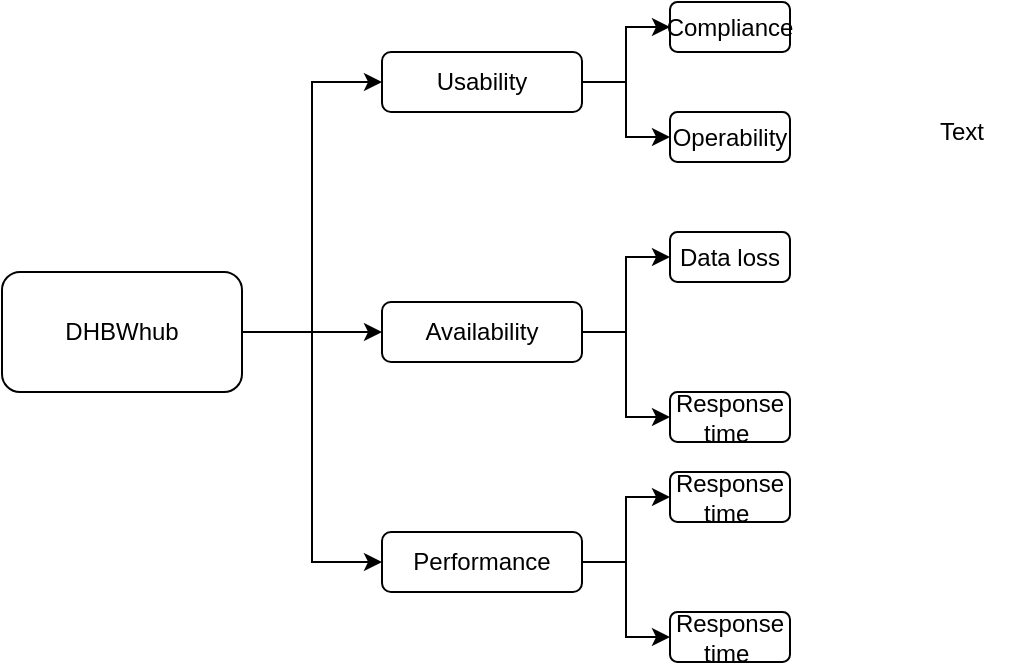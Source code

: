 <mxfile version="22.1.4" type="github">
  <diagram name="Seite-1" id="CLmP0bIiRg5l0suLkZcy">
    <mxGraphModel dx="1050" dy="585" grid="1" gridSize="10" guides="1" tooltips="1" connect="1" arrows="1" fold="1" page="1" pageScale="1" pageWidth="827" pageHeight="1169" math="0" shadow="0">
      <root>
        <mxCell id="0" />
        <mxCell id="1" parent="0" />
        <mxCell id="_P5Nw4X9jScVsucTwRtx-12" style="edgeStyle=orthogonalEdgeStyle;rounded=0;orthogonalLoop=1;jettySize=auto;html=1;exitX=1;exitY=0.5;exitDx=0;exitDy=0;entryX=0;entryY=0.5;entryDx=0;entryDy=0;" parent="1" source="_P5Nw4X9jScVsucTwRtx-1" target="_P5Nw4X9jScVsucTwRtx-2" edge="1">
          <mxGeometry relative="1" as="geometry" />
        </mxCell>
        <mxCell id="_P5Nw4X9jScVsucTwRtx-14" style="edgeStyle=orthogonalEdgeStyle;rounded=0;orthogonalLoop=1;jettySize=auto;html=1;exitX=1;exitY=0.5;exitDx=0;exitDy=0;entryX=0;entryY=0.5;entryDx=0;entryDy=0;" parent="1" source="_P5Nw4X9jScVsucTwRtx-1" target="_P5Nw4X9jScVsucTwRtx-3" edge="1">
          <mxGeometry relative="1" as="geometry" />
        </mxCell>
        <mxCell id="_P5Nw4X9jScVsucTwRtx-15" style="edgeStyle=orthogonalEdgeStyle;rounded=0;orthogonalLoop=1;jettySize=auto;html=1;exitX=1;exitY=0.5;exitDx=0;exitDy=0;entryX=0;entryY=0.5;entryDx=0;entryDy=0;" parent="1" source="_P5Nw4X9jScVsucTwRtx-1" target="_P5Nw4X9jScVsucTwRtx-4" edge="1">
          <mxGeometry relative="1" as="geometry" />
        </mxCell>
        <mxCell id="_P5Nw4X9jScVsucTwRtx-1" value="DHBWhub" style="rounded=1;whiteSpace=wrap;html=1;" parent="1" vertex="1">
          <mxGeometry x="50" y="220" width="120" height="60" as="geometry" />
        </mxCell>
        <mxCell id="_P5Nw4X9jScVsucTwRtx-9" style="edgeStyle=orthogonalEdgeStyle;rounded=0;orthogonalLoop=1;jettySize=auto;html=1;exitX=1;exitY=0.5;exitDx=0;exitDy=0;entryX=0;entryY=0.5;entryDx=0;entryDy=0;" parent="1" source="_P5Nw4X9jScVsucTwRtx-2" target="_P5Nw4X9jScVsucTwRtx-8" edge="1">
          <mxGeometry relative="1" as="geometry" />
        </mxCell>
        <mxCell id="_P5Nw4X9jScVsucTwRtx-11" style="edgeStyle=orthogonalEdgeStyle;rounded=0;orthogonalLoop=1;jettySize=auto;html=1;exitX=1;exitY=0.5;exitDx=0;exitDy=0;entryX=0;entryY=0.5;entryDx=0;entryDy=0;" parent="1" source="_P5Nw4X9jScVsucTwRtx-2" target="_P5Nw4X9jScVsucTwRtx-10" edge="1">
          <mxGeometry relative="1" as="geometry" />
        </mxCell>
        <mxCell id="_P5Nw4X9jScVsucTwRtx-2" value="Usability" style="rounded=1;whiteSpace=wrap;html=1;" parent="1" vertex="1">
          <mxGeometry x="240" y="110" width="100" height="30" as="geometry" />
        </mxCell>
        <mxCell id="_P5Nw4X9jScVsucTwRtx-18" style="edgeStyle=orthogonalEdgeStyle;rounded=0;orthogonalLoop=1;jettySize=auto;html=1;exitX=1;exitY=0.5;exitDx=0;exitDy=0;entryX=0;entryY=0.5;entryDx=0;entryDy=0;" parent="1" source="_P5Nw4X9jScVsucTwRtx-3" target="_P5Nw4X9jScVsucTwRtx-17" edge="1">
          <mxGeometry relative="1" as="geometry" />
        </mxCell>
        <mxCell id="_P5Nw4X9jScVsucTwRtx-19" style="edgeStyle=orthogonalEdgeStyle;rounded=0;orthogonalLoop=1;jettySize=auto;html=1;exitX=1;exitY=0.5;exitDx=0;exitDy=0;entryX=0;entryY=0.5;entryDx=0;entryDy=0;" parent="1" source="_P5Nw4X9jScVsucTwRtx-3" target="_P5Nw4X9jScVsucTwRtx-16" edge="1">
          <mxGeometry relative="1" as="geometry" />
        </mxCell>
        <mxCell id="_P5Nw4X9jScVsucTwRtx-3" value="Availability" style="rounded=1;whiteSpace=wrap;html=1;" parent="1" vertex="1">
          <mxGeometry x="240" y="235" width="100" height="30" as="geometry" />
        </mxCell>
        <mxCell id="_P5Nw4X9jScVsucTwRtx-7" style="edgeStyle=orthogonalEdgeStyle;rounded=0;orthogonalLoop=1;jettySize=auto;html=1;exitX=1;exitY=0.5;exitDx=0;exitDy=0;entryX=0;entryY=0.5;entryDx=0;entryDy=0;" parent="1" source="_P5Nw4X9jScVsucTwRtx-4" target="_P5Nw4X9jScVsucTwRtx-5" edge="1">
          <mxGeometry relative="1" as="geometry" />
        </mxCell>
        <mxCell id="_P5Nw4X9jScVsucTwRtx-21" style="edgeStyle=orthogonalEdgeStyle;rounded=0;orthogonalLoop=1;jettySize=auto;html=1;exitX=1;exitY=0.5;exitDx=0;exitDy=0;entryX=0;entryY=0.5;entryDx=0;entryDy=0;" parent="1" source="_P5Nw4X9jScVsucTwRtx-4" target="_P5Nw4X9jScVsucTwRtx-20" edge="1">
          <mxGeometry relative="1" as="geometry" />
        </mxCell>
        <mxCell id="_P5Nw4X9jScVsucTwRtx-4" value="Performance" style="rounded=1;whiteSpace=wrap;html=1;" parent="1" vertex="1">
          <mxGeometry x="240" y="350" width="100" height="30" as="geometry" />
        </mxCell>
        <mxCell id="_P5Nw4X9jScVsucTwRtx-5" value="Response time&amp;nbsp;" style="rounded=1;whiteSpace=wrap;html=1;" parent="1" vertex="1">
          <mxGeometry x="384" y="320" width="60" height="25" as="geometry" />
        </mxCell>
        <mxCell id="_P5Nw4X9jScVsucTwRtx-8" value="Compliance" style="rounded=1;whiteSpace=wrap;html=1;" parent="1" vertex="1">
          <mxGeometry x="384" y="85" width="60" height="25" as="geometry" />
        </mxCell>
        <mxCell id="_P5Nw4X9jScVsucTwRtx-10" value="Operability" style="rounded=1;whiteSpace=wrap;html=1;" parent="1" vertex="1">
          <mxGeometry x="384" y="140" width="60" height="25" as="geometry" />
        </mxCell>
        <mxCell id="_P5Nw4X9jScVsucTwRtx-16" value="Data loss" style="rounded=1;whiteSpace=wrap;html=1;" parent="1" vertex="1">
          <mxGeometry x="384" y="200" width="60" height="25" as="geometry" />
        </mxCell>
        <mxCell id="_P5Nw4X9jScVsucTwRtx-17" value="Response time&amp;nbsp;" style="rounded=1;whiteSpace=wrap;html=1;" parent="1" vertex="1">
          <mxGeometry x="384" y="280" width="60" height="25" as="geometry" />
        </mxCell>
        <mxCell id="_P5Nw4X9jScVsucTwRtx-20" value="Response time&amp;nbsp;" style="rounded=1;whiteSpace=wrap;html=1;" parent="1" vertex="1">
          <mxGeometry x="384" y="390" width="60" height="25" as="geometry" />
        </mxCell>
        <mxCell id="_P5Nw4X9jScVsucTwRtx-22" value="Text" style="text;html=1;strokeColor=none;fillColor=none;align=center;verticalAlign=middle;whiteSpace=wrap;rounded=0;" parent="1" vertex="1">
          <mxGeometry x="500" y="135" width="60" height="30" as="geometry" />
        </mxCell>
      </root>
    </mxGraphModel>
  </diagram>
</mxfile>
